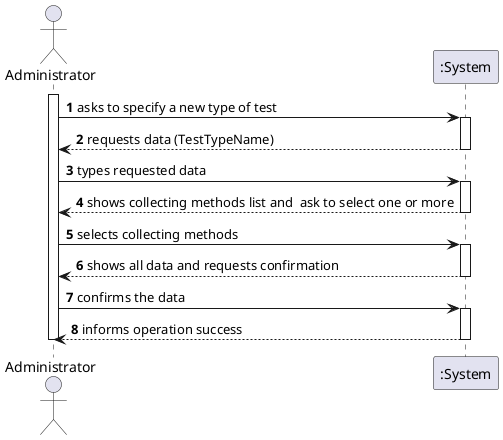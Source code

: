@startuml
autonumber
actor Administrator as A

activate A
A -> ":System" : asks to specify a new type of test
activate ":System"
":System" --> A : requests data (TestTypeName)
deactivate ":System"

A -> ":System" : types requested data
activate ":System"
":System" --> A : shows collecting methods list and  ask to select one or more
deactivate ":System"

A -> ":System" : selects collecting methods
activate ":System"
":System" --> A : shows all data and requests confirmation
deactivate ":System"

A -> ":System" : confirms the data
activate ":System"
":System" --> A : informs operation success
deactivate ":System"

deactivate A

@enduml
